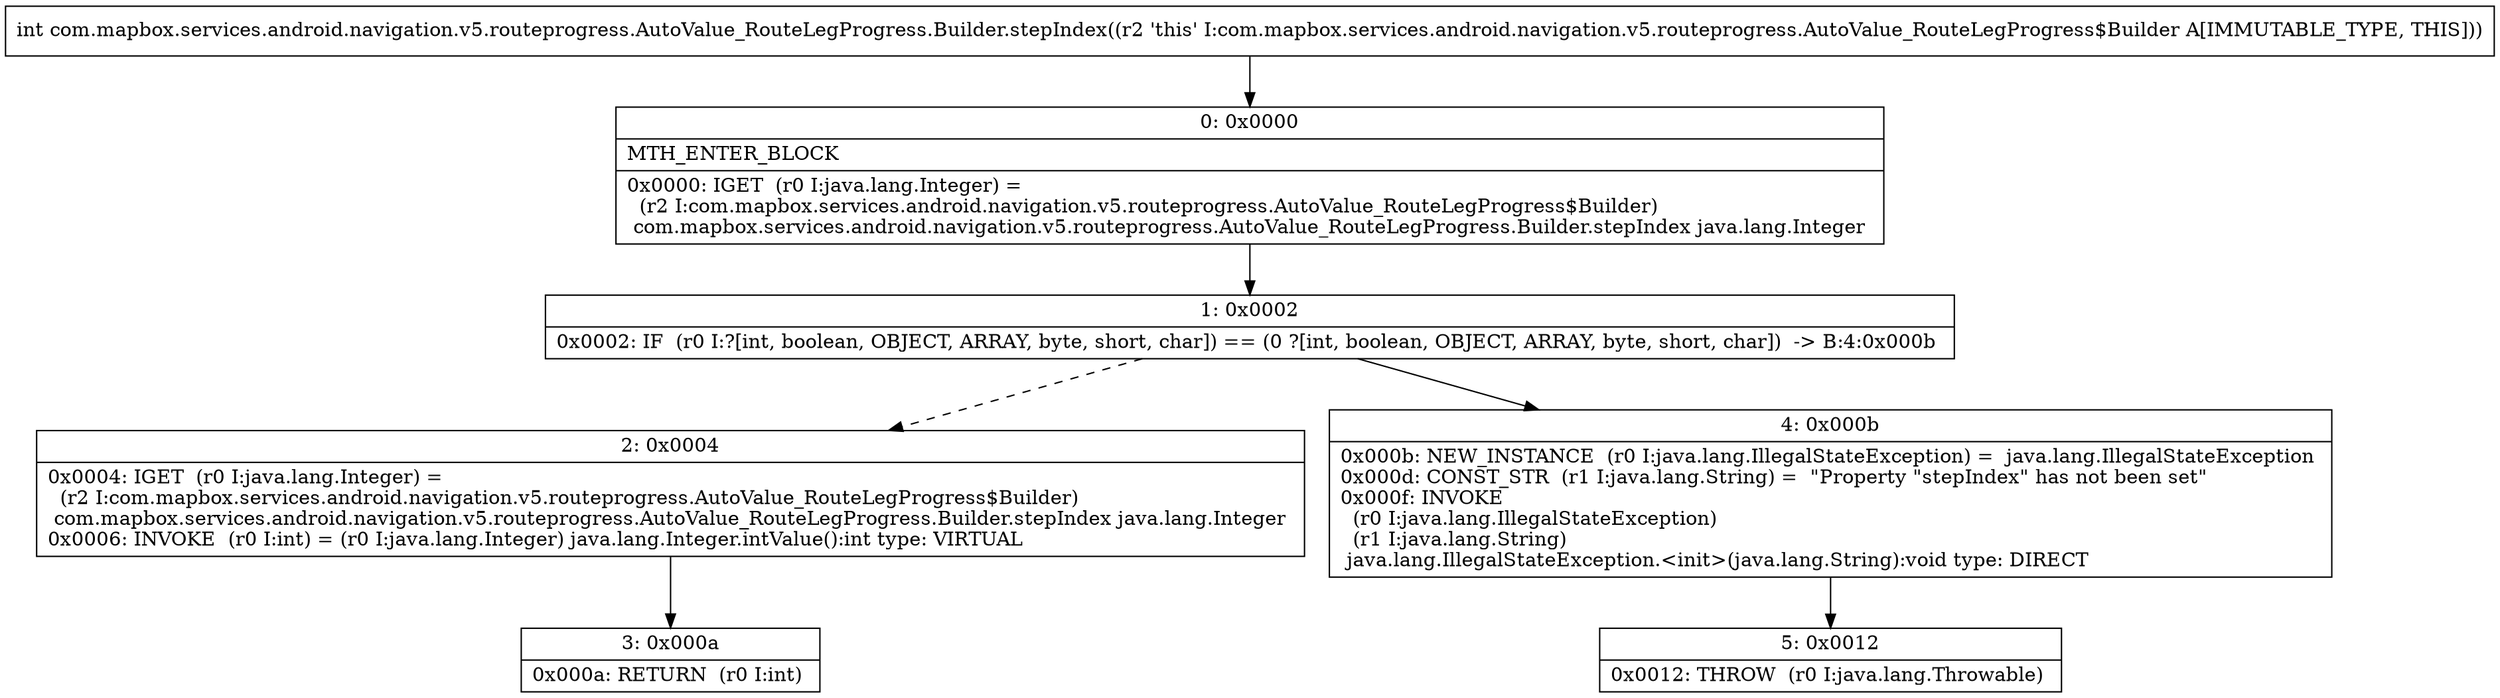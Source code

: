 digraph "CFG forcom.mapbox.services.android.navigation.v5.routeprogress.AutoValue_RouteLegProgress.Builder.stepIndex()I" {
Node_0 [shape=record,label="{0\:\ 0x0000|MTH_ENTER_BLOCK\l|0x0000: IGET  (r0 I:java.lang.Integer) = \l  (r2 I:com.mapbox.services.android.navigation.v5.routeprogress.AutoValue_RouteLegProgress$Builder)\l com.mapbox.services.android.navigation.v5.routeprogress.AutoValue_RouteLegProgress.Builder.stepIndex java.lang.Integer \l}"];
Node_1 [shape=record,label="{1\:\ 0x0002|0x0002: IF  (r0 I:?[int, boolean, OBJECT, ARRAY, byte, short, char]) == (0 ?[int, boolean, OBJECT, ARRAY, byte, short, char])  \-\> B:4:0x000b \l}"];
Node_2 [shape=record,label="{2\:\ 0x0004|0x0004: IGET  (r0 I:java.lang.Integer) = \l  (r2 I:com.mapbox.services.android.navigation.v5.routeprogress.AutoValue_RouteLegProgress$Builder)\l com.mapbox.services.android.navigation.v5.routeprogress.AutoValue_RouteLegProgress.Builder.stepIndex java.lang.Integer \l0x0006: INVOKE  (r0 I:int) = (r0 I:java.lang.Integer) java.lang.Integer.intValue():int type: VIRTUAL \l}"];
Node_3 [shape=record,label="{3\:\ 0x000a|0x000a: RETURN  (r0 I:int) \l}"];
Node_4 [shape=record,label="{4\:\ 0x000b|0x000b: NEW_INSTANCE  (r0 I:java.lang.IllegalStateException) =  java.lang.IllegalStateException \l0x000d: CONST_STR  (r1 I:java.lang.String) =  \"Property \"stepIndex\" has not been set\" \l0x000f: INVOKE  \l  (r0 I:java.lang.IllegalStateException)\l  (r1 I:java.lang.String)\l java.lang.IllegalStateException.\<init\>(java.lang.String):void type: DIRECT \l}"];
Node_5 [shape=record,label="{5\:\ 0x0012|0x0012: THROW  (r0 I:java.lang.Throwable) \l}"];
MethodNode[shape=record,label="{int com.mapbox.services.android.navigation.v5.routeprogress.AutoValue_RouteLegProgress.Builder.stepIndex((r2 'this' I:com.mapbox.services.android.navigation.v5.routeprogress.AutoValue_RouteLegProgress$Builder A[IMMUTABLE_TYPE, THIS])) }"];
MethodNode -> Node_0;
Node_0 -> Node_1;
Node_1 -> Node_2[style=dashed];
Node_1 -> Node_4;
Node_2 -> Node_3;
Node_4 -> Node_5;
}

